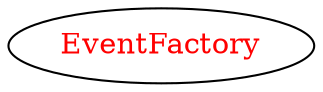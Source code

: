 digraph dependencyGraph {
 concentrate=true;
 ranksep="2.0";
 rankdir="LR"; 
 splines="ortho";
"EventFactory" [fontcolor="red"];
}